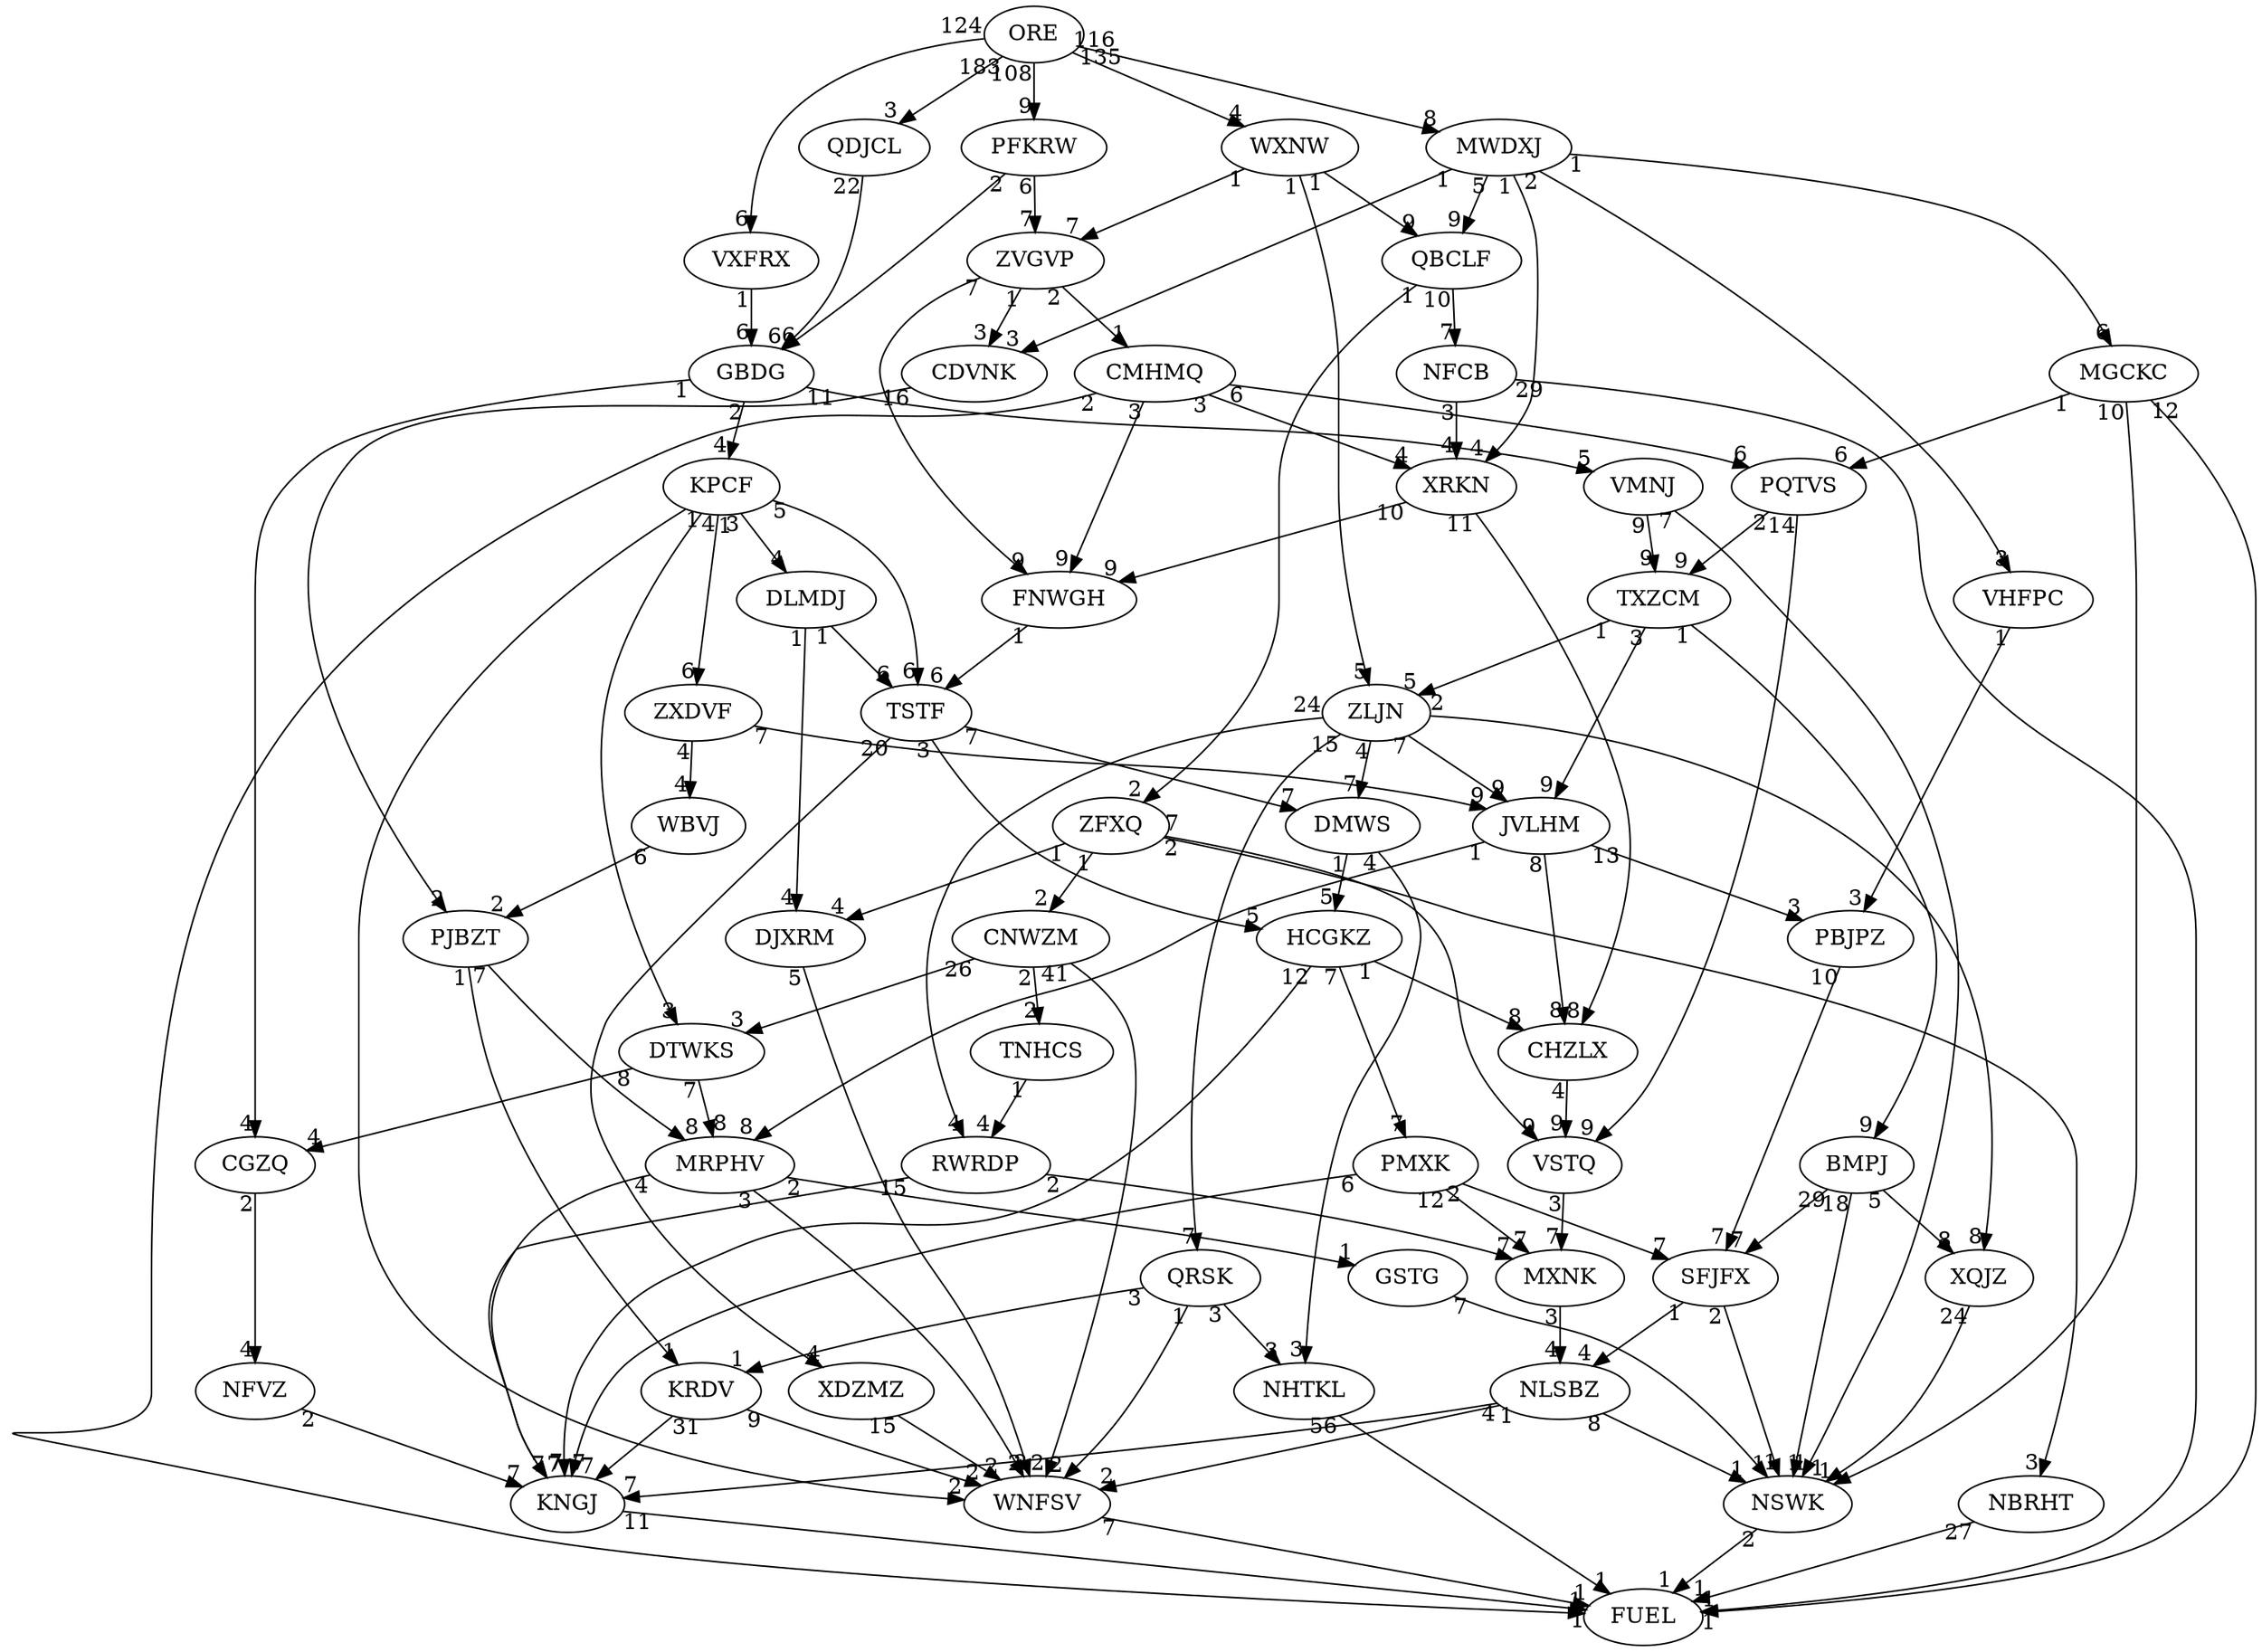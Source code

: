 digraph input {
WBVJ -> PJBZT [taillabel="6" headlabel="2"]
CDVNK -> PJBZT [taillabel="16" headlabel="2"]
ORE -> MWDXJ [taillabel="135" headlabel="8"]
NBRHT -> FUEL [taillabel="27" headlabel="1"]
NSWK -> FUEL [taillabel="2" headlabel="1"]
CMHMQ -> FUEL [taillabel="2" headlabel="1"]
NFCB -> FUEL [taillabel="29" headlabel="1"]
KNGJ -> FUEL [taillabel="11" headlabel="1"]
MGCKC -> FUEL [taillabel="12" headlabel="1"]
NHTKL -> FUEL [taillabel="56" headlabel="1"]
WNFSV -> FUEL [taillabel="7" headlabel="1"]
SFJFX -> NLSBZ [taillabel="1" headlabel="4"]
MXNK -> NLSBZ [taillabel="3" headlabel="4"]
PFKRW -> GBDG [taillabel="2" headlabel="6"]
VXFRX -> GBDG [taillabel="1" headlabel="6"]
QDJCL -> GBDG [taillabel="22" headlabel="6"]
TSTF -> DMWS [taillabel="7" headlabel="7"]
ZLJN -> DMWS [taillabel="4" headlabel="7"]
KPCF -> TSTF [taillabel="5" headlabel="6"]
DLMDJ -> TSTF [taillabel="1" headlabel="6"]
FNWGH -> TSTF [taillabel="1" headlabel="6"]
DTWKS -> CGZQ [taillabel="8" headlabel="4"]
GBDG -> CGZQ [taillabel="1" headlabel="4"]
CNWZM -> DTWKS [taillabel="26" headlabel="3"]
KPCF -> DTWKS [taillabel="4" headlabel="3"]
JVLHM -> MRPHV [taillabel="1" headlabel="8"]
DTWKS -> MRPHV [taillabel="7" headlabel="8"]
PJBZT -> MRPHV [taillabel="7" headlabel="8"]
MWDXJ -> VHFPC [taillabel="2" headlabel="3"]
WXNW -> ZVGVP [taillabel="1" headlabel="7"]
PFKRW -> ZVGVP [taillabel="6" headlabel="7"]
ZVGVP -> CMHMQ [taillabel="2" headlabel="1"]
JVLHM -> CHZLX [taillabel="8" headlabel="8"]
XRKN -> CHZLX [taillabel="11" headlabel="8"]
HCGKZ -> CHZLX [taillabel="1" headlabel="8"]
TSTF -> XDZMZ [taillabel="20" headlabel="4"]
CMHMQ -> FNWGH [taillabel="3" headlabel="9"]
ZVGVP -> FNWGH [taillabel="7" headlabel="9"]
XRKN -> FNWGH [taillabel="10" headlabel="9"]
HCGKZ -> KNGJ [taillabel="12" headlabel="7"]
NLSBZ -> KNGJ [taillabel="4" headlabel="7"]
RWRDP -> KNGJ [taillabel="15" headlabel="7"]
MRPHV -> KNGJ [taillabel="4" headlabel="7"]
KRDV -> KNGJ [taillabel="31" headlabel="7"]
PMXK -> KNGJ [taillabel="6" headlabel="7"]
NFVZ -> KNGJ [taillabel="2" headlabel="7"]
TXZCM -> BMPJ [taillabel="1" headlabel="9"]
ZFXQ -> NBRHT [taillabel="2" headlabel="3"]
JVLHM -> PBJPZ [taillabel="13" headlabel="3"]
VHFPC -> PBJPZ [taillabel="1" headlabel="3"]
HCGKZ -> PMXK [taillabel="7" headlabel="7"]
RWRDP -> MXNK [taillabel="2" headlabel="7"]
VSTQ -> MXNK [taillabel="3" headlabel="7"]
PMXK -> MXNK [taillabel="12" headlabel="7"]
PJBZT -> KRDV [taillabel="1" headlabel="1"]
QRSK -> KRDV [taillabel="3" headlabel="1"]
MGCKC -> PQTVS [taillabel="1" headlabel="6"]
CMHMQ -> PQTVS [taillabel="6" headlabel="6"]
TNHCS -> RWRDP [taillabel="1" headlabel="4"]
ZLJN -> RWRDP [taillabel="24" headlabel="4"]
MWDXJ -> QBCLF [taillabel="5" headlabel="9"]
WXNW -> QBCLF [taillabel="1" headlabel="9"]
ZFXQ -> DJXRM [taillabel="1" headlabel="4"]
DLMDJ -> DJXRM [taillabel="1" headlabel="4"]
ZFXQ -> CNWZM [taillabel="1" headlabel="2"]
KPCF -> ZXDVF [taillabel="1" headlabel="6"]
MRPHV -> GSTG [taillabel="2" headlabel="1"]
BMPJ -> XQJZ [taillabel="5" headlabel="8"]
ZLJN -> XQJZ [taillabel="2" headlabel="8"]
MWDXJ -> CDVNK [taillabel="1" headlabel="3"]
ZVGVP -> CDVNK [taillabel="1" headlabel="3"]
NFCB -> XRKN [taillabel="3" headlabel="4"]
CMHMQ -> XRKN [taillabel="3" headlabel="4"]
MWDXJ -> XRKN [taillabel="1" headlabel="4"]
WXNW -> ZLJN [taillabel="1" headlabel="5"]
TXZCM -> ZLJN [taillabel="1" headlabel="5"]
ZXDVF -> WBVJ [taillabel="4" headlabel="4"]
GBDG -> KPCF [taillabel="2" headlabel="4"]
CHZLX -> VSTQ [taillabel="4" headlabel="9"]
ZFXQ -> VSTQ [taillabel="7" headlabel="9"]
PQTVS -> VSTQ [taillabel="14" headlabel="9"]
TXZCM -> JVLHM [taillabel="3" headlabel="9"]
ZLJN -> JVLHM [taillabel="7" headlabel="9"]
ZXDVF -> JVLHM [taillabel="7" headlabel="9"]
DMWS -> HCGKZ [taillabel="1" headlabel="5"]
TSTF -> HCGKZ [taillabel="3" headlabel="5"]
CGZQ -> NFVZ [taillabel="2" headlabel="4"]
PQTVS -> TXZCM [taillabel="2" headlabel="9"]
VMNJ -> TXZCM [taillabel="9" headlabel="9"]
KPCF -> DLMDJ [taillabel="3" headlabel="4"]
VMNJ -> NSWK [taillabel="7" headlabel="1"]
XQJZ -> NSWK [taillabel="24" headlabel="1"]
GSTG -> NSWK [taillabel="7" headlabel="1"]
NLSBZ -> NSWK [taillabel="8" headlabel="1"]
MGCKC -> NSWK [taillabel="10" headlabel="1"]
SFJFX -> NSWK [taillabel="2" headlabel="1"]
BMPJ -> NSWK [taillabel="18" headlabel="1"]
CNWZM -> WNFSV [taillabel="41" headlabel="2"]
DJXRM -> WNFSV [taillabel="5" headlabel="2"]
QRSK -> WNFSV [taillabel="1" headlabel="2"]
KPCF -> WNFSV [taillabel="1" headlabel="2"]
XDZMZ -> WNFSV [taillabel="15" headlabel="2"]
MRPHV -> WNFSV [taillabel="3" headlabel="2"]
NLSBZ -> WNFSV [taillabel="1" headlabel="2"]
KRDV -> WNFSV [taillabel="9" headlabel="2"]
PBJPZ -> SFJFX [taillabel="10" headlabel="7"]
BMPJ -> SFJFX [taillabel="29" headlabel="7"]
PMXK -> SFJFX [taillabel="2" headlabel="7"]
ORE -> WXNW [taillabel="116" headlabel="4"]
CNWZM -> TNHCS [taillabel="2" headlabel="2"]
QBCLF -> NFCB [taillabel="10" headlabel="7"]
QBCLF -> ZFXQ [taillabel="1" headlabel="2"]
ZLJN -> QRSK [taillabel="15" headlabel="7"]
ORE -> QDJCL [taillabel="183" headlabel="3"]
GBDG -> VMNJ [taillabel="11" headlabel="5"]
DMWS -> NHTKL [taillabel="4" headlabel="3"]
QRSK -> NHTKL [taillabel="3" headlabel="3"]
ORE -> VXFRX [taillabel="124" headlabel="6"]
MWDXJ -> MGCKC [taillabel="1" headlabel="6"]
ORE -> PFKRW [taillabel="108" headlabel="9"]
}